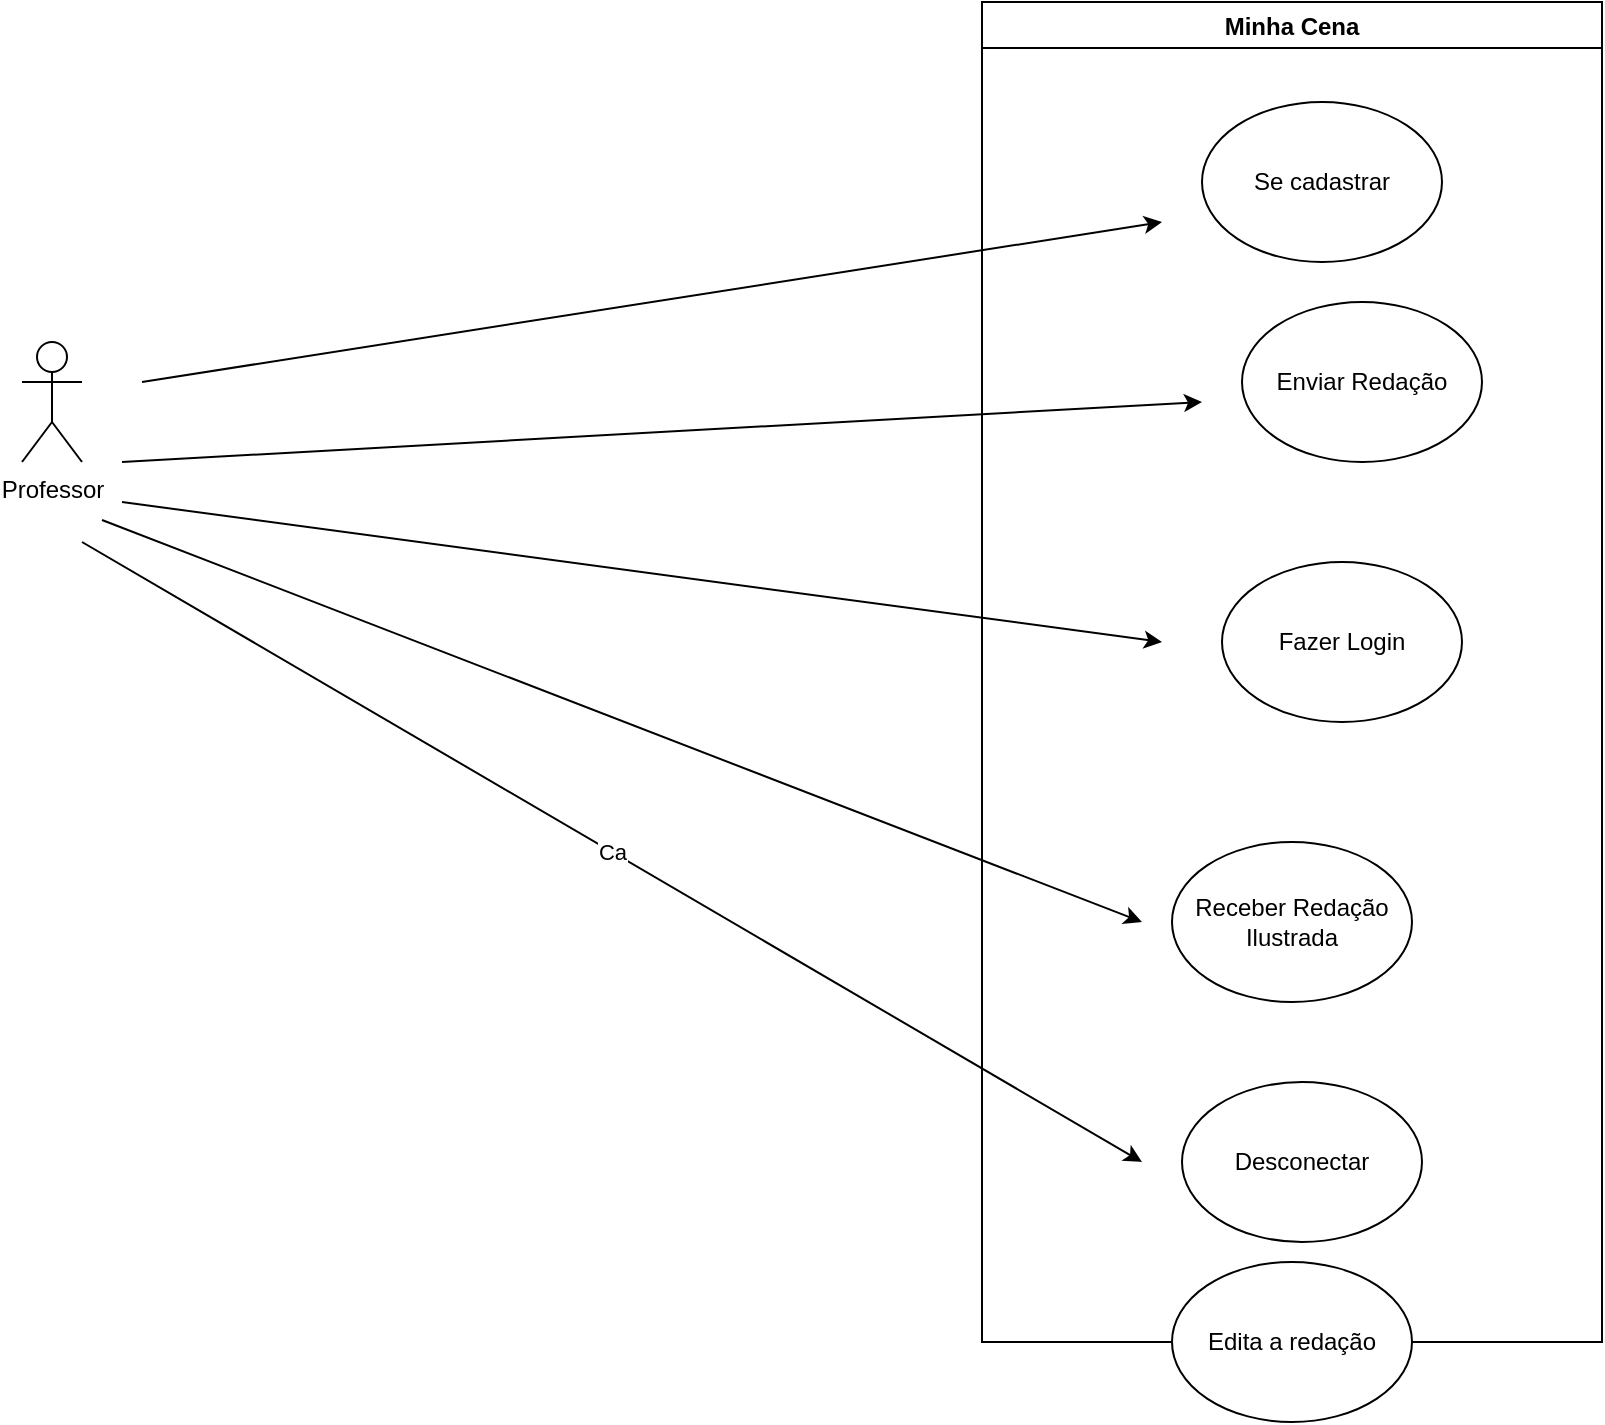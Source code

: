 <mxfile version="16.1.0" type="github" pages="2">
  <diagram id="kgpKYQtTHZ0yAKxKKP6v" name="Professor">
    <mxGraphModel dx="868" dy="450" grid="1" gridSize="10" guides="1" tooltips="1" connect="1" arrows="1" fold="1" page="1" pageScale="1" pageWidth="850" pageHeight="1100" math="0" shadow="0">
      <root>
        <mxCell id="0" />
        <mxCell id="1" parent="0" />
        <mxCell id="cZxPFm-3Orbi2FP996B4-1" value="Professor" style="shape=umlActor;verticalLabelPosition=bottom;verticalAlign=top;html=1;outlineConnect=0;" vertex="1" parent="1">
          <mxGeometry x="50" y="230" width="30" height="60" as="geometry" />
        </mxCell>
        <mxCell id="cZxPFm-3Orbi2FP996B4-11" value="Minha Cena" style="swimlane;" vertex="1" parent="1">
          <mxGeometry x="530" y="60" width="310" height="670" as="geometry" />
        </mxCell>
        <mxCell id="cZxPFm-3Orbi2FP996B4-12" value="Se cadastrar" style="ellipse;whiteSpace=wrap;html=1;" vertex="1" parent="cZxPFm-3Orbi2FP996B4-11">
          <mxGeometry x="110" y="50" width="120" height="80" as="geometry" />
        </mxCell>
        <mxCell id="cZxPFm-3Orbi2FP996B4-13" value="Enviar Redação" style="ellipse;whiteSpace=wrap;html=1;" vertex="1" parent="cZxPFm-3Orbi2FP996B4-11">
          <mxGeometry x="130" y="150" width="120" height="80" as="geometry" />
        </mxCell>
        <mxCell id="cZxPFm-3Orbi2FP996B4-14" value="Fazer Login" style="ellipse;whiteSpace=wrap;html=1;" vertex="1" parent="cZxPFm-3Orbi2FP996B4-11">
          <mxGeometry x="120" y="280" width="120" height="80" as="geometry" />
        </mxCell>
        <mxCell id="cZxPFm-3Orbi2FP996B4-15" value="Receber Redação&lt;br&gt;Ilustrada" style="ellipse;whiteSpace=wrap;html=1;" vertex="1" parent="cZxPFm-3Orbi2FP996B4-11">
          <mxGeometry x="95" y="420" width="120" height="80" as="geometry" />
        </mxCell>
        <mxCell id="cZxPFm-3Orbi2FP996B4-16" value="Desconectar" style="ellipse;whiteSpace=wrap;html=1;" vertex="1" parent="cZxPFm-3Orbi2FP996B4-11">
          <mxGeometry x="100" y="540" width="120" height="80" as="geometry" />
        </mxCell>
        <mxCell id="vbR47MW0-EHpbq4KDWsN-1" value="Edita a redação" style="ellipse;whiteSpace=wrap;html=1;" vertex="1" parent="cZxPFm-3Orbi2FP996B4-11">
          <mxGeometry x="95" y="630" width="120" height="80" as="geometry" />
        </mxCell>
        <mxCell id="cZxPFm-3Orbi2FP996B4-17" value="" style="endArrow=classic;html=1;rounded=0;" edge="1" parent="1">
          <mxGeometry width="50" height="50" relative="1" as="geometry">
            <mxPoint x="110" y="250" as="sourcePoint" />
            <mxPoint x="620" y="170" as="targetPoint" />
          </mxGeometry>
        </mxCell>
        <mxCell id="cZxPFm-3Orbi2FP996B4-18" value="" style="endArrow=classic;html=1;rounded=0;" edge="1" parent="1">
          <mxGeometry width="50" height="50" relative="1" as="geometry">
            <mxPoint x="100" y="290" as="sourcePoint" />
            <mxPoint x="640" y="260" as="targetPoint" />
          </mxGeometry>
        </mxCell>
        <mxCell id="cZxPFm-3Orbi2FP996B4-19" value="" style="endArrow=classic;html=1;rounded=0;" edge="1" parent="1">
          <mxGeometry width="50" height="50" relative="1" as="geometry">
            <mxPoint x="100" y="310" as="sourcePoint" />
            <mxPoint x="620" y="380" as="targetPoint" />
          </mxGeometry>
        </mxCell>
        <mxCell id="cZxPFm-3Orbi2FP996B4-20" value="" style="endArrow=classic;html=1;rounded=0;" edge="1" parent="1">
          <mxGeometry width="50" height="50" relative="1" as="geometry">
            <mxPoint x="90" y="319" as="sourcePoint" />
            <mxPoint x="610" y="520" as="targetPoint" />
          </mxGeometry>
        </mxCell>
        <mxCell id="cZxPFm-3Orbi2FP996B4-21" value="Ca" style="endArrow=classic;html=1;rounded=0;" edge="1" parent="1">
          <mxGeometry width="50" height="50" relative="1" as="geometry">
            <mxPoint x="80" y="330" as="sourcePoint" />
            <mxPoint x="610" y="640" as="targetPoint" />
          </mxGeometry>
        </mxCell>
      </root>
    </mxGraphModel>
  </diagram>
  <diagram id="7580xSDabkFzAowkACub" name="Ilustrador">
    <mxGraphModel dx="868" dy="450" grid="1" gridSize="10" guides="1" tooltips="1" connect="1" arrows="1" fold="1" page="1" pageScale="1" pageWidth="827" pageHeight="1169" math="0" shadow="0">
      <root>
        <mxCell id="VxSWxNIEUKDHyFXtINyx-0" />
        <mxCell id="VxSWxNIEUKDHyFXtINyx-1" parent="VxSWxNIEUKDHyFXtINyx-0" />
        <mxCell id="VxSWxNIEUKDHyFXtINyx-2" value="Ilustrador" style="shape=umlActor;verticalLabelPosition=bottom;verticalAlign=top;html=1;outlineConnect=0;" vertex="1" parent="VxSWxNIEUKDHyFXtINyx-1">
          <mxGeometry x="80" y="140" width="30" height="60" as="geometry" />
        </mxCell>
        <mxCell id="VxSWxNIEUKDHyFXtINyx-3" value="Minha Cena" style="swimlane;" vertex="1" parent="VxSWxNIEUKDHyFXtINyx-1">
          <mxGeometry x="470" y="40" width="310" height="860" as="geometry" />
        </mxCell>
        <mxCell id="dyDqktCCr0aJCECSP-q3-0" value="Se cadastra&lt;br&gt;" style="ellipse;whiteSpace=wrap;html=1;" vertex="1" parent="VxSWxNIEUKDHyFXtINyx-3">
          <mxGeometry x="95" y="70" width="120" height="80" as="geometry" />
        </mxCell>
        <mxCell id="dyDqktCCr0aJCECSP-q3-1" value="&quot;Acolhe&quot; redação" style="ellipse;whiteSpace=wrap;html=1;" vertex="1" parent="VxSWxNIEUKDHyFXtINyx-3">
          <mxGeometry x="100" y="290" width="120" height="80" as="geometry" />
        </mxCell>
        <mxCell id="dyDqktCCr0aJCECSP-q3-2" value="Ilustra&lt;br&gt;" style="ellipse;whiteSpace=wrap;html=1;" vertex="1" parent="VxSWxNIEUKDHyFXtINyx-3">
          <mxGeometry x="100" y="420" width="120" height="80" as="geometry" />
        </mxCell>
        <mxCell id="dyDqktCCr0aJCECSP-q3-3" value="Envia redação ilustrada" style="ellipse;whiteSpace=wrap;html=1;" vertex="1" parent="VxSWxNIEUKDHyFXtINyx-3">
          <mxGeometry x="95" y="580" width="120" height="80" as="geometry" />
        </mxCell>
        <mxCell id="j3V0t7TgTaxSX1vQVPwc-0" value="Fazer Loggin" style="ellipse;whiteSpace=wrap;html=1;" vertex="1" parent="VxSWxNIEUKDHyFXtINyx-3">
          <mxGeometry x="110" y="180" width="120" height="80" as="geometry" />
        </mxCell>
        <mxCell id="j3V0t7TgTaxSX1vQVPwc-1" value="Desconecta&lt;br&gt;" style="ellipse;whiteSpace=wrap;html=1;" vertex="1" parent="VxSWxNIEUKDHyFXtINyx-3">
          <mxGeometry x="100" y="730" width="120" height="80" as="geometry" />
        </mxCell>
        <mxCell id="msCbRKsCKHYcDctkfb_2-0" value="" style="endArrow=classic;html=1;rounded=0;" edge="1" parent="VxSWxNIEUKDHyFXtINyx-1" source="VxSWxNIEUKDHyFXtINyx-2">
          <mxGeometry width="50" height="50" relative="1" as="geometry">
            <mxPoint x="390" y="210" as="sourcePoint" />
            <mxPoint x="540" y="160" as="targetPoint" />
          </mxGeometry>
        </mxCell>
        <mxCell id="msCbRKsCKHYcDctkfb_2-1" value="" style="endArrow=classic;html=1;rounded=0;" edge="1" parent="VxSWxNIEUKDHyFXtINyx-1">
          <mxGeometry width="50" height="50" relative="1" as="geometry">
            <mxPoint x="120" y="200" as="sourcePoint" />
            <mxPoint x="570" y="260" as="targetPoint" />
          </mxGeometry>
        </mxCell>
        <mxCell id="msCbRKsCKHYcDctkfb_2-2" value="" style="endArrow=classic;html=1;rounded=0;" edge="1" parent="VxSWxNIEUKDHyFXtINyx-1">
          <mxGeometry width="50" height="50" relative="1" as="geometry">
            <mxPoint x="120" y="220" as="sourcePoint" />
            <mxPoint x="560" y="370" as="targetPoint" />
          </mxGeometry>
        </mxCell>
        <mxCell id="msCbRKsCKHYcDctkfb_2-3" value="" style="endArrow=classic;html=1;rounded=0;" edge="1" parent="VxSWxNIEUKDHyFXtINyx-1">
          <mxGeometry width="50" height="50" relative="1" as="geometry">
            <mxPoint x="110" y="230" as="sourcePoint" />
            <mxPoint x="560" y="480" as="targetPoint" />
          </mxGeometry>
        </mxCell>
        <mxCell id="msCbRKsCKHYcDctkfb_2-4" value="" style="endArrow=classic;html=1;rounded=0;" edge="1" parent="VxSWxNIEUKDHyFXtINyx-1">
          <mxGeometry width="50" height="50" relative="1" as="geometry">
            <mxPoint x="90" y="240" as="sourcePoint" />
            <mxPoint x="550" y="640" as="targetPoint" />
          </mxGeometry>
        </mxCell>
        <mxCell id="msCbRKsCKHYcDctkfb_2-5" value="" style="endArrow=classic;html=1;rounded=0;" edge="1" parent="VxSWxNIEUKDHyFXtINyx-1" target="j3V0t7TgTaxSX1vQVPwc-1">
          <mxGeometry width="50" height="50" relative="1" as="geometry">
            <mxPoint x="90" y="230" as="sourcePoint" />
            <mxPoint x="500" y="630" as="targetPoint" />
          </mxGeometry>
        </mxCell>
      </root>
    </mxGraphModel>
  </diagram>
</mxfile>
